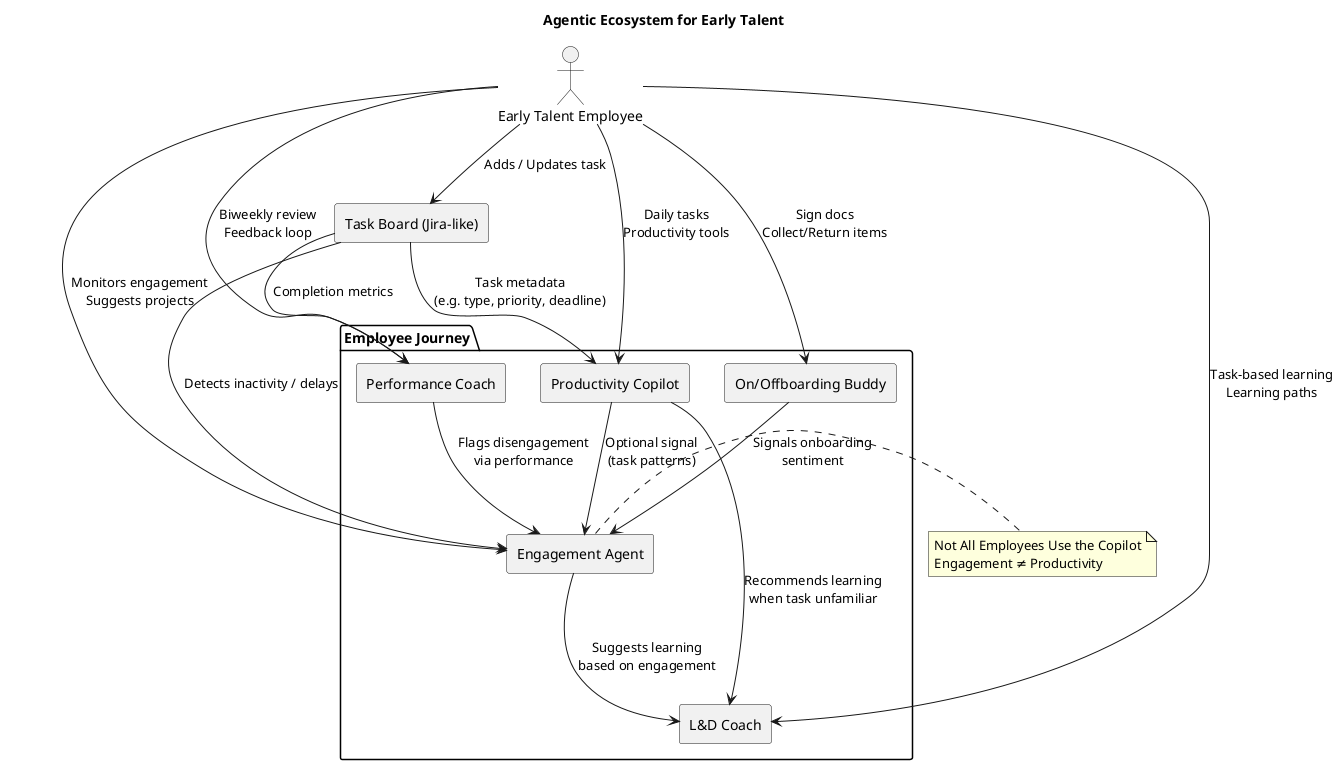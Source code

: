 @startuml
title Agentic Ecosystem for Early Talent

actor "Early Talent Employee" as ET
rectangle "Task Board (Jira-like)" as Jira

package "Employee Journey" {
    agent "On/Offboarding Buddy" as Buddy
    agent "Productivity Copilot" as Copilot
    agent "Performance Coach" as Coach
    agent "L&D Coach" as LDC
    agent "Engagement Agent" as Engage
}
ET --> Jira : Adds / Updates task
Jira --> Copilot : Task metadata\n(e.g. type, priority, deadline)
Jira --> Engage : Detects inactivity / delays
Jira --> Coach : Completion metrics

ET --> Buddy : Sign docs\nCollect/Return items
ET --> Copilot : Daily tasks\nProductivity tools
ET --> Coach : Biweekly review\nFeedback loop
ET --> LDC : Task-based learning\nLearning paths
ET --> Engage : Monitors engagement\nSuggests projects

Engage --> LDC : Suggests learning\nbased on engagement
Copilot --> LDC : \n\n\n\nRecommends learning\nwhen task unfamiliar
Coach --> Engage : Flags disengagement\nvia performance
Buddy --> Engage : Signals onboarding\nsentiment
Copilot --> Engage : Optional signal\n(task patterns)
note right of Engage
Not All Employees Use the Copilot
Engagement ≠ Productivity
end note

@enduml

